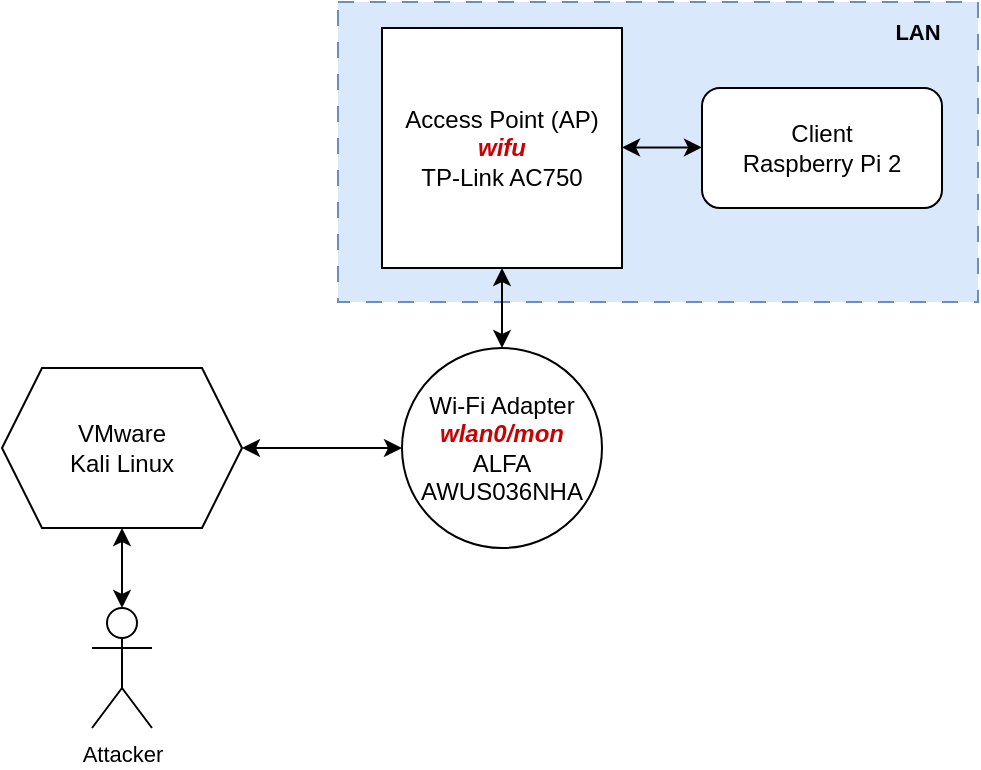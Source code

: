 <mxfile version="21.3.6" type="device">
  <diagram name="Page-1" id="IH-7cLYdIudaRedUtHeO">
    <mxGraphModel dx="819" dy="437" grid="0" gridSize="10" guides="1" tooltips="1" connect="1" arrows="1" fold="1" page="1" pageScale="1" pageWidth="850" pageHeight="1100" math="0" shadow="0">
      <root>
        <mxCell id="0" />
        <mxCell id="1" parent="0" />
        <mxCell id="x3ias3lyHxFo33vVUtOF-16" value="" style="rounded=0;whiteSpace=wrap;html=1;fontFamily=Helvetica;fontSize=11;dashed=1;dashPattern=8 8;strokeColor=#6c8ebf;fillColor=#dae8fc;" vertex="1" parent="1">
          <mxGeometry x="338" y="147" width="320" height="150" as="geometry" />
        </mxCell>
        <mxCell id="x3ias3lyHxFo33vVUtOF-3" value="Access Point (AP)&lt;br&gt;&lt;i style=&quot;font-weight: bold;&quot;&gt;&lt;font color=&quot;#cc0000&quot;&gt;wifu&lt;/font&gt;&lt;br&gt;&lt;/i&gt;TP-Link AC750" style="whiteSpace=wrap;html=1;aspect=fixed;" vertex="1" parent="1">
          <mxGeometry x="360" y="160" width="120" height="120" as="geometry" />
        </mxCell>
        <mxCell id="x3ias3lyHxFo33vVUtOF-4" value="Wi-Fi Adapter&lt;br&gt;&lt;i&gt;&lt;b&gt;&lt;font color=&quot;#cc0000&quot;&gt;wlan0/mon&lt;br&gt;&lt;/font&gt;&lt;/b&gt;&lt;/i&gt;ALFA AWUS036NHA" style="ellipse;whiteSpace=wrap;html=1;aspect=fixed;" vertex="1" parent="1">
          <mxGeometry x="370" y="320" width="100" height="100" as="geometry" />
        </mxCell>
        <mxCell id="x3ias3lyHxFo33vVUtOF-5" value="Client&lt;br&gt;Raspberry Pi 2" style="rounded=1;whiteSpace=wrap;html=1;" vertex="1" parent="1">
          <mxGeometry x="520" y="190" width="120" height="60" as="geometry" />
        </mxCell>
        <mxCell id="x3ias3lyHxFo33vVUtOF-8" value="VMware&lt;br&gt;Kali Linux" style="shape=hexagon;perimeter=hexagonPerimeter2;whiteSpace=wrap;html=1;fixedSize=1;" vertex="1" parent="1">
          <mxGeometry x="170" y="330" width="120" height="80" as="geometry" />
        </mxCell>
        <mxCell id="x3ias3lyHxFo33vVUtOF-11" value="" style="endArrow=classic;startArrow=classic;html=1;rounded=0;labelBackgroundColor=default;strokeColor=default;fontFamily=Helvetica;fontSize=11;fontColor=default;shape=connector;entryX=0;entryY=0.5;entryDx=0;entryDy=0;" edge="1" parent="1" target="x3ias3lyHxFo33vVUtOF-4">
          <mxGeometry width="50" height="50" relative="1" as="geometry">
            <mxPoint x="290" y="370" as="sourcePoint" />
            <mxPoint x="340" y="320" as="targetPoint" />
          </mxGeometry>
        </mxCell>
        <mxCell id="x3ias3lyHxFo33vVUtOF-12" value="" style="endArrow=classic;startArrow=classic;html=1;rounded=0;labelBackgroundColor=default;strokeColor=default;fontFamily=Helvetica;fontSize=11;fontColor=default;shape=connector;exitX=0.5;exitY=0;exitDx=0;exitDy=0;entryX=0.5;entryY=1;entryDx=0;entryDy=0;" edge="1" parent="1" source="x3ias3lyHxFo33vVUtOF-4" target="x3ias3lyHxFo33vVUtOF-3">
          <mxGeometry width="50" height="50" relative="1" as="geometry">
            <mxPoint x="375" y="330" as="sourcePoint" />
            <mxPoint x="425" y="280" as="targetPoint" />
          </mxGeometry>
        </mxCell>
        <mxCell id="x3ias3lyHxFo33vVUtOF-13" value="" style="endArrow=classic;startArrow=classic;html=1;rounded=0;labelBackgroundColor=default;strokeColor=default;fontFamily=Helvetica;fontSize=11;fontColor=default;shape=connector;" edge="1" parent="1">
          <mxGeometry width="50" height="50" relative="1" as="geometry">
            <mxPoint x="480" y="219.71" as="sourcePoint" />
            <mxPoint x="520" y="219.71" as="targetPoint" />
          </mxGeometry>
        </mxCell>
        <object label="Attacker" Me="" id="x3ias3lyHxFo33vVUtOF-17">
          <mxCell style="shape=umlActor;verticalLabelPosition=bottom;verticalAlign=top;html=1;outlineConnect=0;fontFamily=Helvetica;fontSize=11;fontColor=default;" vertex="1" parent="1">
            <mxGeometry x="215" y="450" width="30" height="60" as="geometry" />
          </mxCell>
        </object>
        <mxCell id="x3ias3lyHxFo33vVUtOF-21" value="" style="endArrow=classic;startArrow=classic;html=1;rounded=0;labelBackgroundColor=default;strokeColor=default;fontFamily=Helvetica;fontSize=11;fontColor=default;shape=connector;exitX=0.5;exitY=0;exitDx=0;exitDy=0;exitPerimeter=0;" edge="1" parent="1" source="x3ias3lyHxFo33vVUtOF-17">
          <mxGeometry width="50" height="50" relative="1" as="geometry">
            <mxPoint x="180" y="460" as="sourcePoint" />
            <mxPoint x="230" y="410" as="targetPoint" />
          </mxGeometry>
        </mxCell>
        <mxCell id="x3ias3lyHxFo33vVUtOF-22" value="&lt;b&gt;LAN&lt;/b&gt;" style="text;html=1;strokeColor=none;fillColor=none;align=center;verticalAlign=middle;whiteSpace=wrap;rounded=0;fontSize=11;fontFamily=Helvetica;fontColor=default;" vertex="1" parent="1">
          <mxGeometry x="598" y="147" width="60" height="30" as="geometry" />
        </mxCell>
      </root>
    </mxGraphModel>
  </diagram>
</mxfile>
